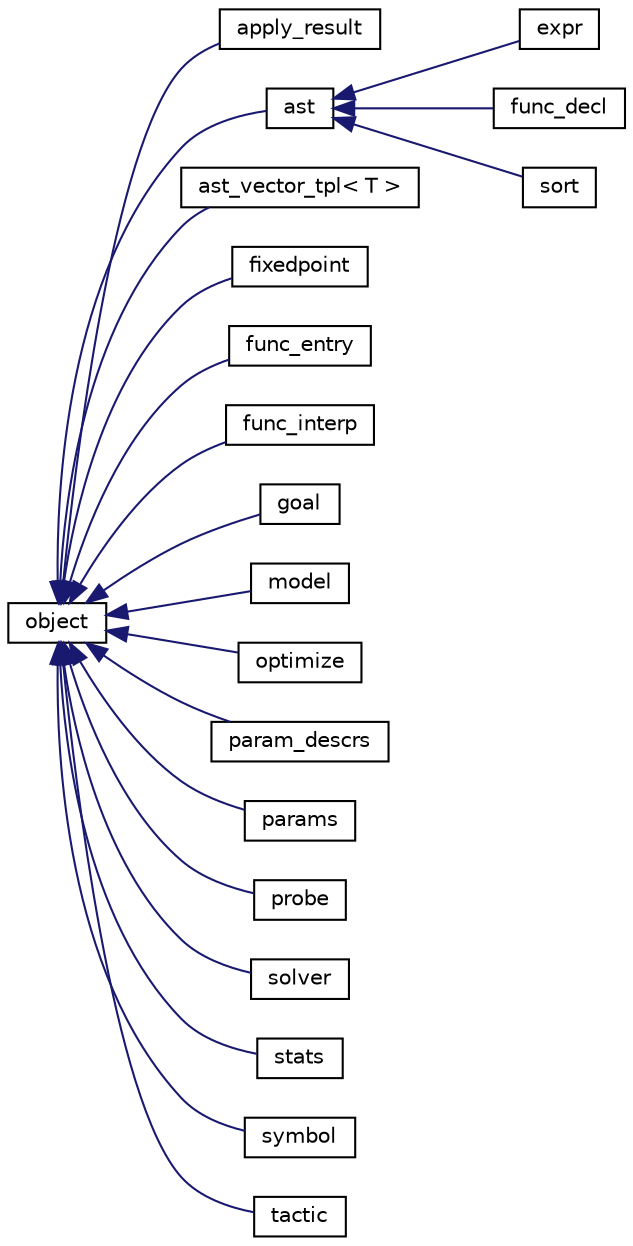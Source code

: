 digraph "Graphical Class Hierarchy"
{
  edge [fontname="Helvetica",fontsize="10",labelfontname="Helvetica",labelfontsize="10"];
  node [fontname="Helvetica",fontsize="10",shape=record];
  rankdir="LR";
  Node0 [label="object",height=0.2,width=0.4,color="black", fillcolor="white", style="filled",URL="$classz3_1_1object.html"];
  Node0 -> Node1 [dir="back",color="midnightblue",fontsize="10",style="solid",fontname="Helvetica"];
  Node1 [label="apply_result",height=0.2,width=0.4,color="black", fillcolor="white", style="filled",URL="$classz3_1_1apply__result.html"];
  Node0 -> Node2 [dir="back",color="midnightblue",fontsize="10",style="solid",fontname="Helvetica"];
  Node2 [label="ast",height=0.2,width=0.4,color="black", fillcolor="white", style="filled",URL="$classz3_1_1ast.html"];
  Node2 -> Node3 [dir="back",color="midnightblue",fontsize="10",style="solid",fontname="Helvetica"];
  Node3 [label="expr",height=0.2,width=0.4,color="black", fillcolor="white", style="filled",URL="$classz3_1_1expr.html",tooltip="A Z3 expression is used to represent formulas and terms. For Z3, a formula is any expression of sort ..."];
  Node2 -> Node4 [dir="back",color="midnightblue",fontsize="10",style="solid",fontname="Helvetica"];
  Node4 [label="func_decl",height=0.2,width=0.4,color="black", fillcolor="white", style="filled",URL="$classz3_1_1func__decl.html",tooltip="Function declaration (aka function definition). It is the signature of interpreted and uninterpreted ..."];
  Node2 -> Node5 [dir="back",color="midnightblue",fontsize="10",style="solid",fontname="Helvetica"];
  Node5 [label="sort",height=0.2,width=0.4,color="black", fillcolor="white", style="filled",URL="$classz3_1_1sort.html",tooltip="A Z3 sort (aka type). Every expression (i.e., formula or term) in Z3 has a sort. "];
  Node0 -> Node6 [dir="back",color="midnightblue",fontsize="10",style="solid",fontname="Helvetica"];
  Node6 [label="ast_vector_tpl\< T \>",height=0.2,width=0.4,color="black", fillcolor="white", style="filled",URL="$classz3_1_1ast__vector__tpl.html"];
  Node0 -> Node7 [dir="back",color="midnightblue",fontsize="10",style="solid",fontname="Helvetica"];
  Node7 [label="fixedpoint",height=0.2,width=0.4,color="black", fillcolor="white", style="filled",URL="$classz3_1_1fixedpoint.html"];
  Node0 -> Node8 [dir="back",color="midnightblue",fontsize="10",style="solid",fontname="Helvetica"];
  Node8 [label="func_entry",height=0.2,width=0.4,color="black", fillcolor="white", style="filled",URL="$classz3_1_1func__entry.html"];
  Node0 -> Node9 [dir="back",color="midnightblue",fontsize="10",style="solid",fontname="Helvetica"];
  Node9 [label="func_interp",height=0.2,width=0.4,color="black", fillcolor="white", style="filled",URL="$classz3_1_1func__interp.html"];
  Node0 -> Node10 [dir="back",color="midnightblue",fontsize="10",style="solid",fontname="Helvetica"];
  Node10 [label="goal",height=0.2,width=0.4,color="black", fillcolor="white", style="filled",URL="$classz3_1_1goal.html"];
  Node0 -> Node11 [dir="back",color="midnightblue",fontsize="10",style="solid",fontname="Helvetica"];
  Node11 [label="model",height=0.2,width=0.4,color="black", fillcolor="white", style="filled",URL="$classz3_1_1model.html"];
  Node0 -> Node12 [dir="back",color="midnightblue",fontsize="10",style="solid",fontname="Helvetica"];
  Node12 [label="optimize",height=0.2,width=0.4,color="black", fillcolor="white", style="filled",URL="$classz3_1_1optimize.html"];
  Node0 -> Node13 [dir="back",color="midnightblue",fontsize="10",style="solid",fontname="Helvetica"];
  Node13 [label="param_descrs",height=0.2,width=0.4,color="black", fillcolor="white", style="filled",URL="$classz3_1_1param__descrs.html"];
  Node0 -> Node14 [dir="back",color="midnightblue",fontsize="10",style="solid",fontname="Helvetica"];
  Node14 [label="params",height=0.2,width=0.4,color="black", fillcolor="white", style="filled",URL="$classz3_1_1params.html"];
  Node0 -> Node15 [dir="back",color="midnightblue",fontsize="10",style="solid",fontname="Helvetica"];
  Node15 [label="probe",height=0.2,width=0.4,color="black", fillcolor="white", style="filled",URL="$classz3_1_1probe.html"];
  Node0 -> Node16 [dir="back",color="midnightblue",fontsize="10",style="solid",fontname="Helvetica"];
  Node16 [label="solver",height=0.2,width=0.4,color="black", fillcolor="white", style="filled",URL="$classz3_1_1solver.html"];
  Node0 -> Node17 [dir="back",color="midnightblue",fontsize="10",style="solid",fontname="Helvetica"];
  Node17 [label="stats",height=0.2,width=0.4,color="black", fillcolor="white", style="filled",URL="$classz3_1_1stats.html"];
  Node0 -> Node18 [dir="back",color="midnightblue",fontsize="10",style="solid",fontname="Helvetica"];
  Node18 [label="symbol",height=0.2,width=0.4,color="black", fillcolor="white", style="filled",URL="$classz3_1_1symbol.html"];
  Node0 -> Node19 [dir="back",color="midnightblue",fontsize="10",style="solid",fontname="Helvetica"];
  Node19 [label="tactic",height=0.2,width=0.4,color="black", fillcolor="white", style="filled",URL="$classz3_1_1tactic.html"];
}
